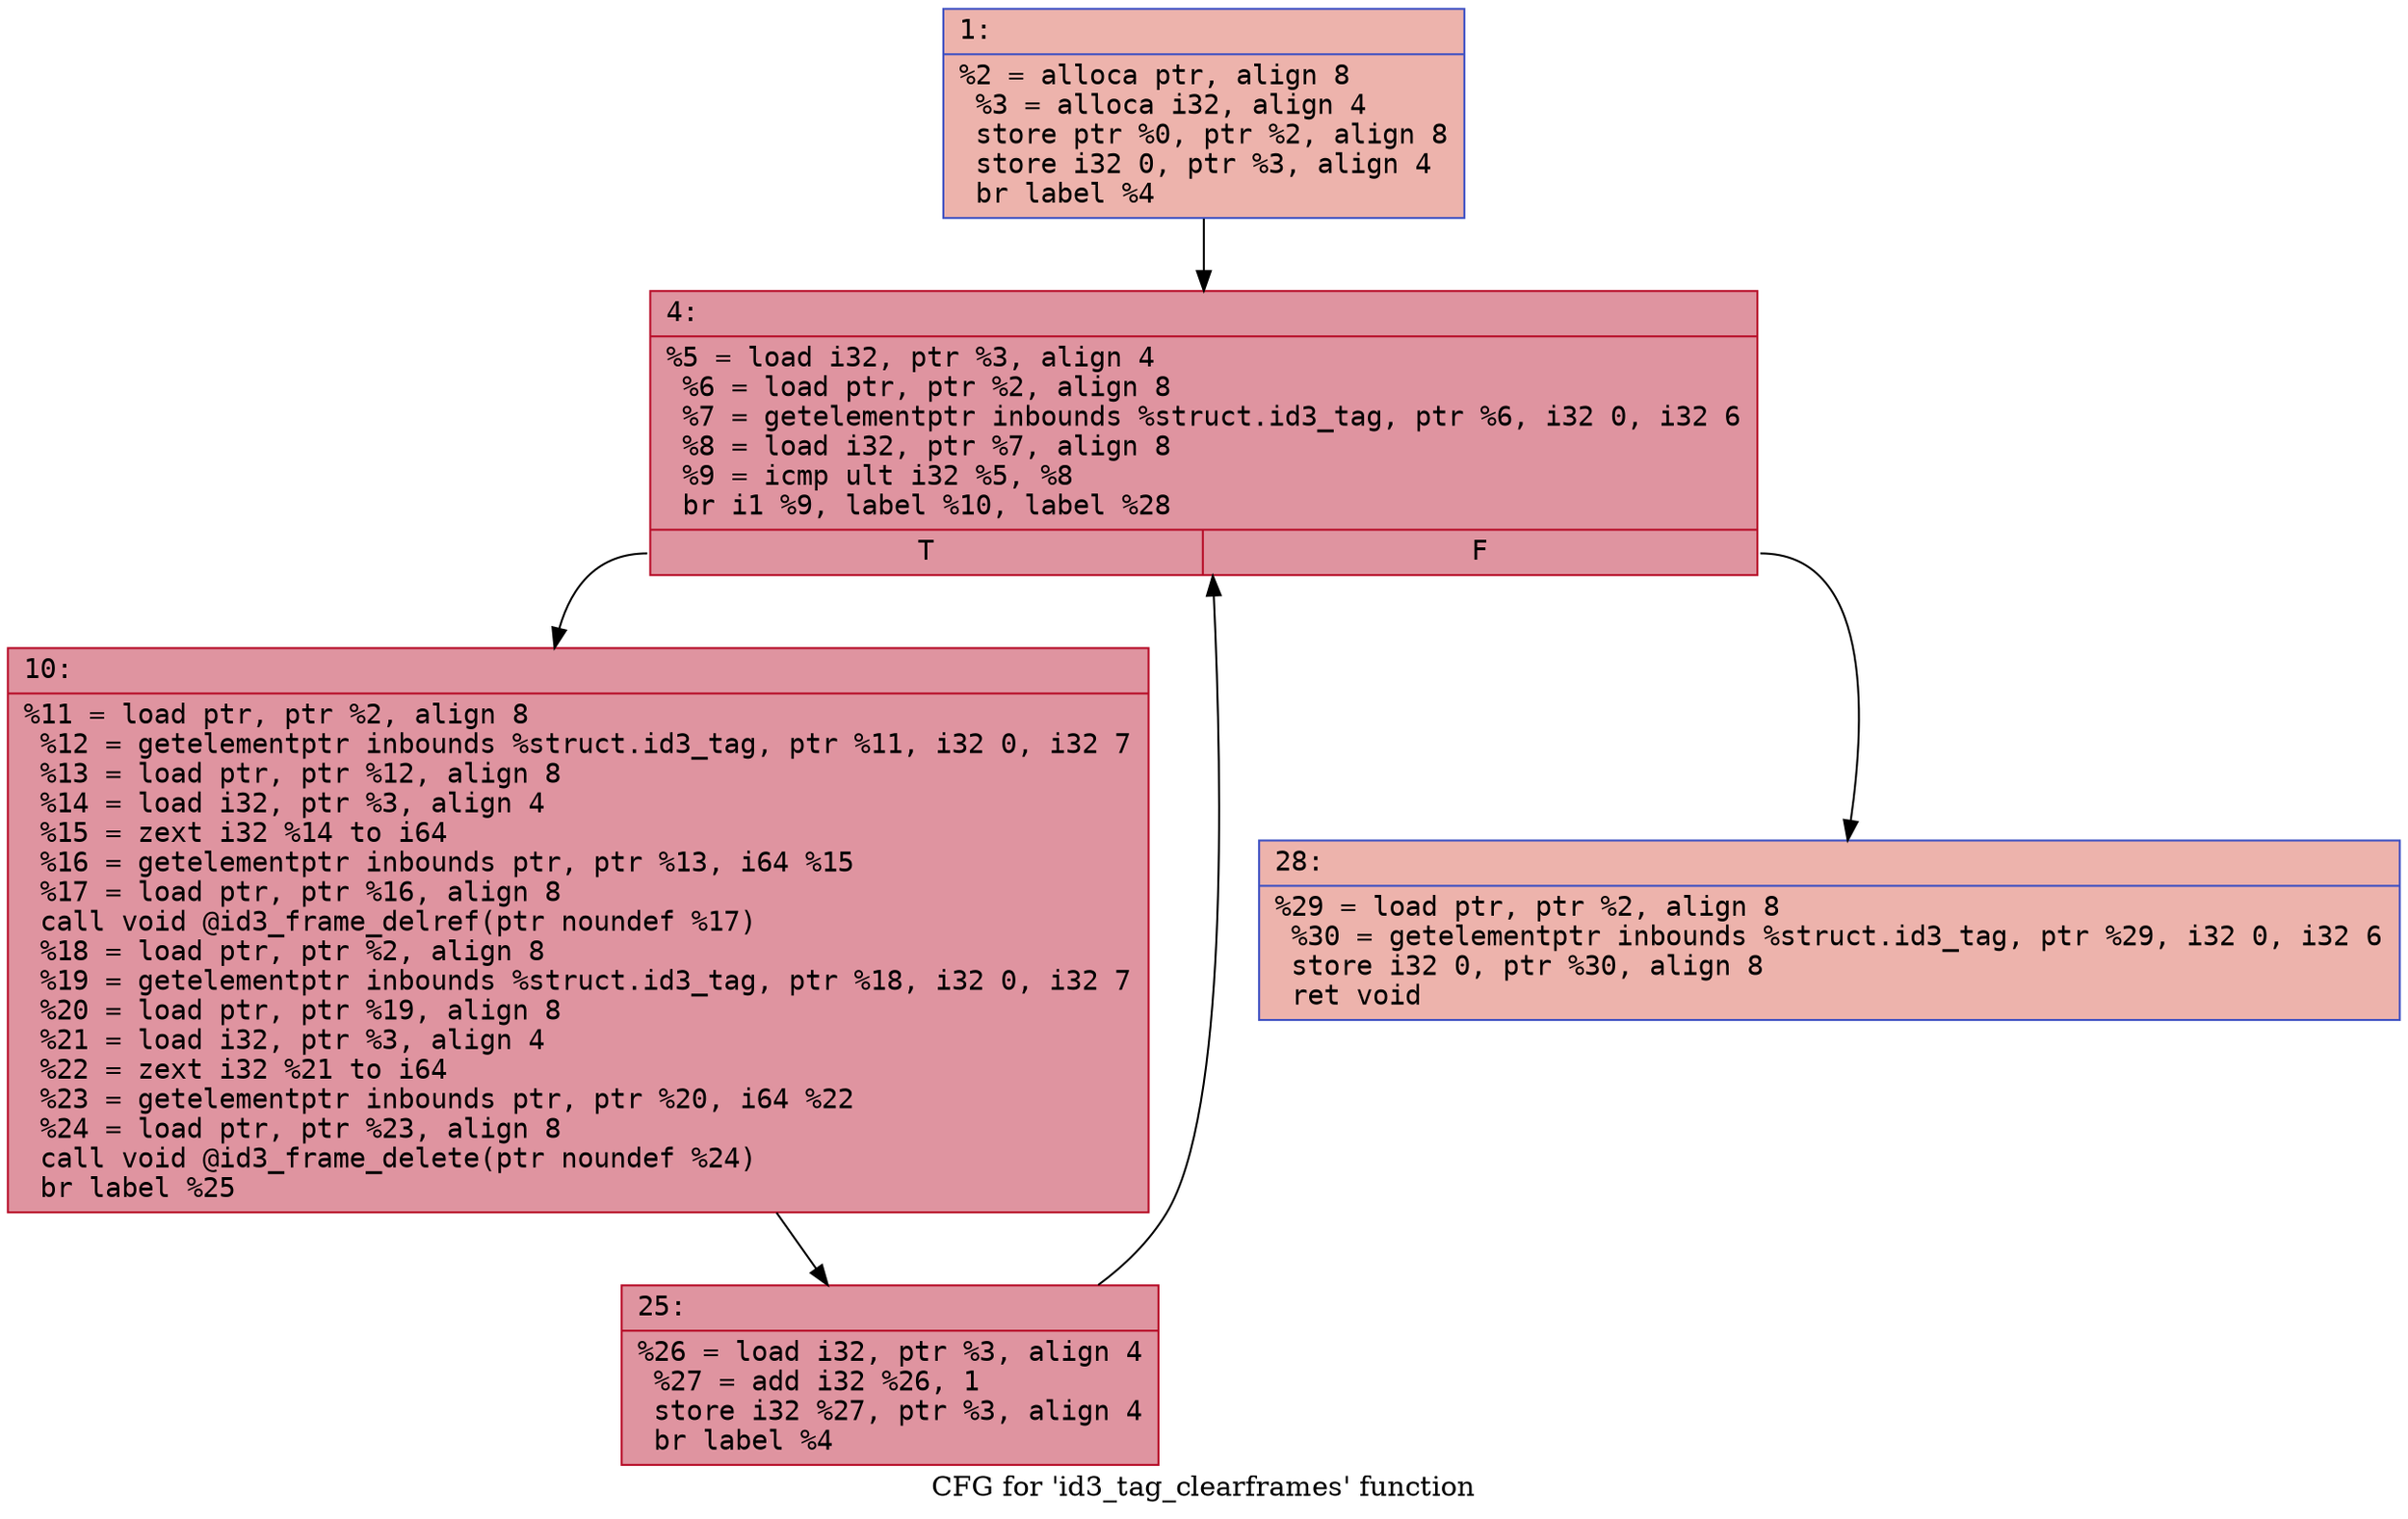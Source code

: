 digraph "CFG for 'id3_tag_clearframes' function" {
	label="CFG for 'id3_tag_clearframes' function";

	Node0x6000014928f0 [shape=record,color="#3d50c3ff", style=filled, fillcolor="#d6524470" fontname="Courier",label="{1:\l|  %2 = alloca ptr, align 8\l  %3 = alloca i32, align 4\l  store ptr %0, ptr %2, align 8\l  store i32 0, ptr %3, align 4\l  br label %4\l}"];
	Node0x6000014928f0 -> Node0x600001492940[tooltip="1 -> 4\nProbability 100.00%" ];
	Node0x600001492940 [shape=record,color="#b70d28ff", style=filled, fillcolor="#b70d2870" fontname="Courier",label="{4:\l|  %5 = load i32, ptr %3, align 4\l  %6 = load ptr, ptr %2, align 8\l  %7 = getelementptr inbounds %struct.id3_tag, ptr %6, i32 0, i32 6\l  %8 = load i32, ptr %7, align 8\l  %9 = icmp ult i32 %5, %8\l  br i1 %9, label %10, label %28\l|{<s0>T|<s1>F}}"];
	Node0x600001492940:s0 -> Node0x600001492990[tooltip="4 -> 10\nProbability 96.88%" ];
	Node0x600001492940:s1 -> Node0x600001492a30[tooltip="4 -> 28\nProbability 3.12%" ];
	Node0x600001492990 [shape=record,color="#b70d28ff", style=filled, fillcolor="#b70d2870" fontname="Courier",label="{10:\l|  %11 = load ptr, ptr %2, align 8\l  %12 = getelementptr inbounds %struct.id3_tag, ptr %11, i32 0, i32 7\l  %13 = load ptr, ptr %12, align 8\l  %14 = load i32, ptr %3, align 4\l  %15 = zext i32 %14 to i64\l  %16 = getelementptr inbounds ptr, ptr %13, i64 %15\l  %17 = load ptr, ptr %16, align 8\l  call void @id3_frame_delref(ptr noundef %17)\l  %18 = load ptr, ptr %2, align 8\l  %19 = getelementptr inbounds %struct.id3_tag, ptr %18, i32 0, i32 7\l  %20 = load ptr, ptr %19, align 8\l  %21 = load i32, ptr %3, align 4\l  %22 = zext i32 %21 to i64\l  %23 = getelementptr inbounds ptr, ptr %20, i64 %22\l  %24 = load ptr, ptr %23, align 8\l  call void @id3_frame_delete(ptr noundef %24)\l  br label %25\l}"];
	Node0x600001492990 -> Node0x6000014929e0[tooltip="10 -> 25\nProbability 100.00%" ];
	Node0x6000014929e0 [shape=record,color="#b70d28ff", style=filled, fillcolor="#b70d2870" fontname="Courier",label="{25:\l|  %26 = load i32, ptr %3, align 4\l  %27 = add i32 %26, 1\l  store i32 %27, ptr %3, align 4\l  br label %4\l}"];
	Node0x6000014929e0 -> Node0x600001492940[tooltip="25 -> 4\nProbability 100.00%" ];
	Node0x600001492a30 [shape=record,color="#3d50c3ff", style=filled, fillcolor="#d6524470" fontname="Courier",label="{28:\l|  %29 = load ptr, ptr %2, align 8\l  %30 = getelementptr inbounds %struct.id3_tag, ptr %29, i32 0, i32 6\l  store i32 0, ptr %30, align 8\l  ret void\l}"];
}
